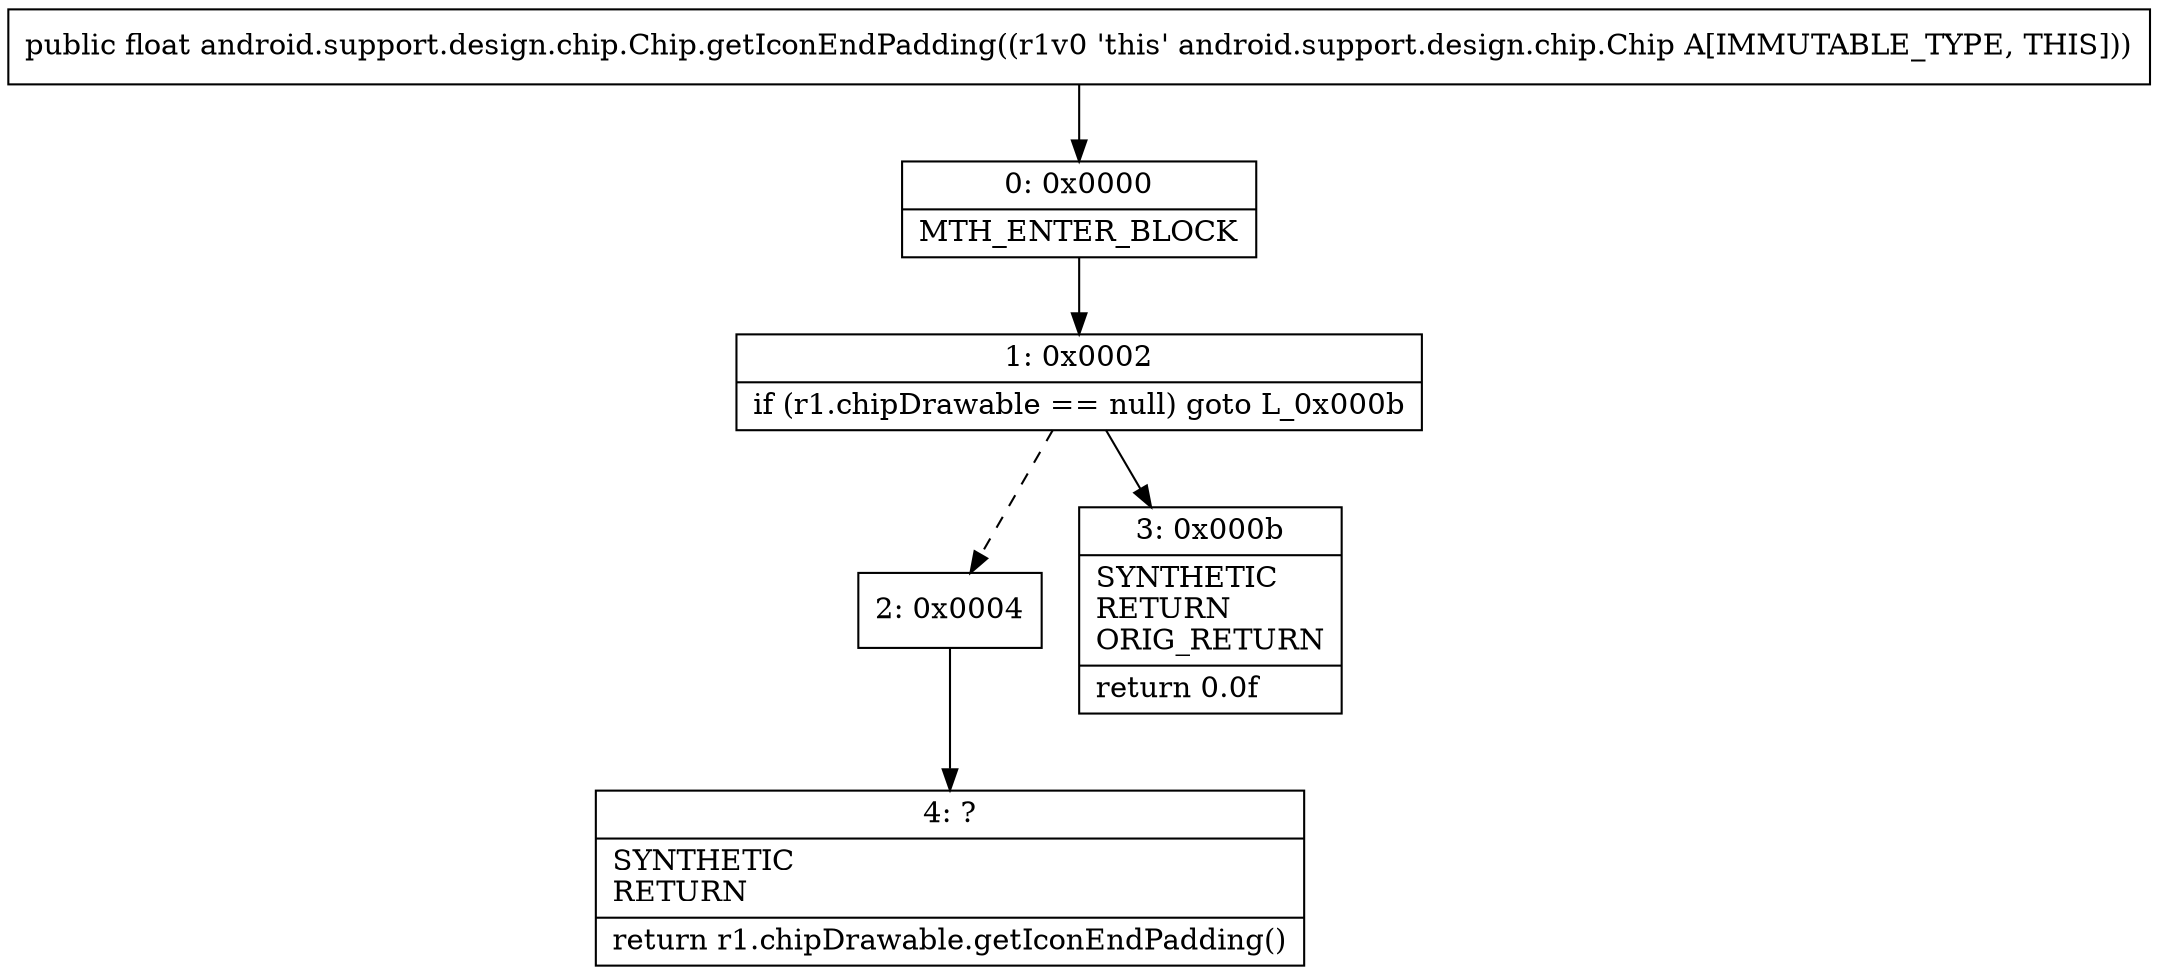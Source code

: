 digraph "CFG forandroid.support.design.chip.Chip.getIconEndPadding()F" {
Node_0 [shape=record,label="{0\:\ 0x0000|MTH_ENTER_BLOCK\l}"];
Node_1 [shape=record,label="{1\:\ 0x0002|if (r1.chipDrawable == null) goto L_0x000b\l}"];
Node_2 [shape=record,label="{2\:\ 0x0004}"];
Node_3 [shape=record,label="{3\:\ 0x000b|SYNTHETIC\lRETURN\lORIG_RETURN\l|return 0.0f\l}"];
Node_4 [shape=record,label="{4\:\ ?|SYNTHETIC\lRETURN\l|return r1.chipDrawable.getIconEndPadding()\l}"];
MethodNode[shape=record,label="{public float android.support.design.chip.Chip.getIconEndPadding((r1v0 'this' android.support.design.chip.Chip A[IMMUTABLE_TYPE, THIS])) }"];
MethodNode -> Node_0;
Node_0 -> Node_1;
Node_1 -> Node_2[style=dashed];
Node_1 -> Node_3;
Node_2 -> Node_4;
}

